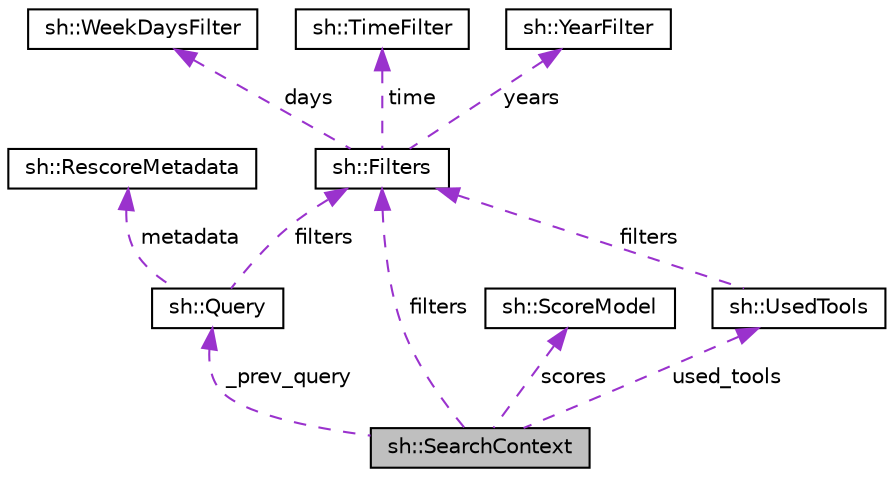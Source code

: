 digraph "sh::SearchContext"
{
 // LATEX_PDF_SIZE
  edge [fontname="Helvetica",fontsize="10",labelfontname="Helvetica",labelfontsize="10"];
  node [fontname="Helvetica",fontsize="10",shape=record];
  Node1 [label="sh::SearchContext",height=0.2,width=0.4,color="black", fillcolor="grey75", style="filled", fontcolor="black",tooltip="Represents exactly one momentary state of a search session."];
  Node2 -> Node1 [dir="back",color="darkorchid3",fontsize="10",style="dashed",label=" _prev_query" ,fontname="Helvetica"];
  Node2 [label="sh::Query",height=0.2,width=0.4,color="black", fillcolor="white", style="filled",URL="$structsh_1_1_query.html",tooltip="The type representing the whole query."];
  Node3 -> Node2 [dir="back",color="darkorchid3",fontsize="10",style="dashed",label=" filters" ,fontname="Helvetica"];
  Node3 [label="sh::Filters",height=0.2,width=0.4,color="black", fillcolor="white", style="filled",URL="$structsh_1_1_filters.html",tooltip="Container for all the available filters for the rescore."];
  Node4 -> Node3 [dir="back",color="darkorchid3",fontsize="10",style="dashed",label=" days" ,fontname="Helvetica"];
  Node4 [label="sh::WeekDaysFilter",height=0.2,width=0.4,color="black", fillcolor="white", style="filled",URL="$classsh_1_1_week_days_filter.html",tooltip="Container for information about days filtering."];
  Node5 -> Node3 [dir="back",color="darkorchid3",fontsize="10",style="dashed",label=" time" ,fontname="Helvetica"];
  Node5 [label="sh::TimeFilter",height=0.2,width=0.4,color="black", fillcolor="white", style="filled",URL="$structsh_1_1_time_filter.html",tooltip="Container for information about time filtering."];
  Node6 -> Node3 [dir="back",color="darkorchid3",fontsize="10",style="dashed",label=" years" ,fontname="Helvetica"];
  Node6 [label="sh::YearFilter",height=0.2,width=0.4,color="black", fillcolor="white", style="filled",URL="$structsh_1_1_year_filter.html",tooltip="Container for information about time filtering."];
  Node7 -> Node2 [dir="back",color="darkorchid3",fontsize="10",style="dashed",label=" metadata" ,fontname="Helvetica"];
  Node7 [label="sh::RescoreMetadata",height=0.2,width=0.4,color="black", fillcolor="white", style="filled",URL="$structsh_1_1_rescore_metadata.html",tooltip=" "];
  Node3 -> Node1 [dir="back",color="darkorchid3",fontsize="10",style="dashed",label=" filters" ,fontname="Helvetica"];
  Node8 -> Node1 [dir="back",color="darkorchid3",fontsize="10",style="dashed",label=" scores" ,fontname="Helvetica"];
  Node8 [label="sh::ScoreModel",height=0.2,width=0.4,color="black", fillcolor="white", style="filled",URL="$classsh_1_1_score_model.html",tooltip=" "];
  Node9 -> Node1 [dir="back",color="darkorchid3",fontsize="10",style="dashed",label=" used_tools" ,fontname="Helvetica"];
  Node9 [label="sh::UsedTools",height=0.2,width=0.4,color="black", fillcolor="white", style="filled",URL="$structsh_1_1_used_tools.html",tooltip=" "];
  Node3 -> Node9 [dir="back",color="darkorchid3",fontsize="10",style="dashed",label=" filters" ,fontname="Helvetica"];
}
